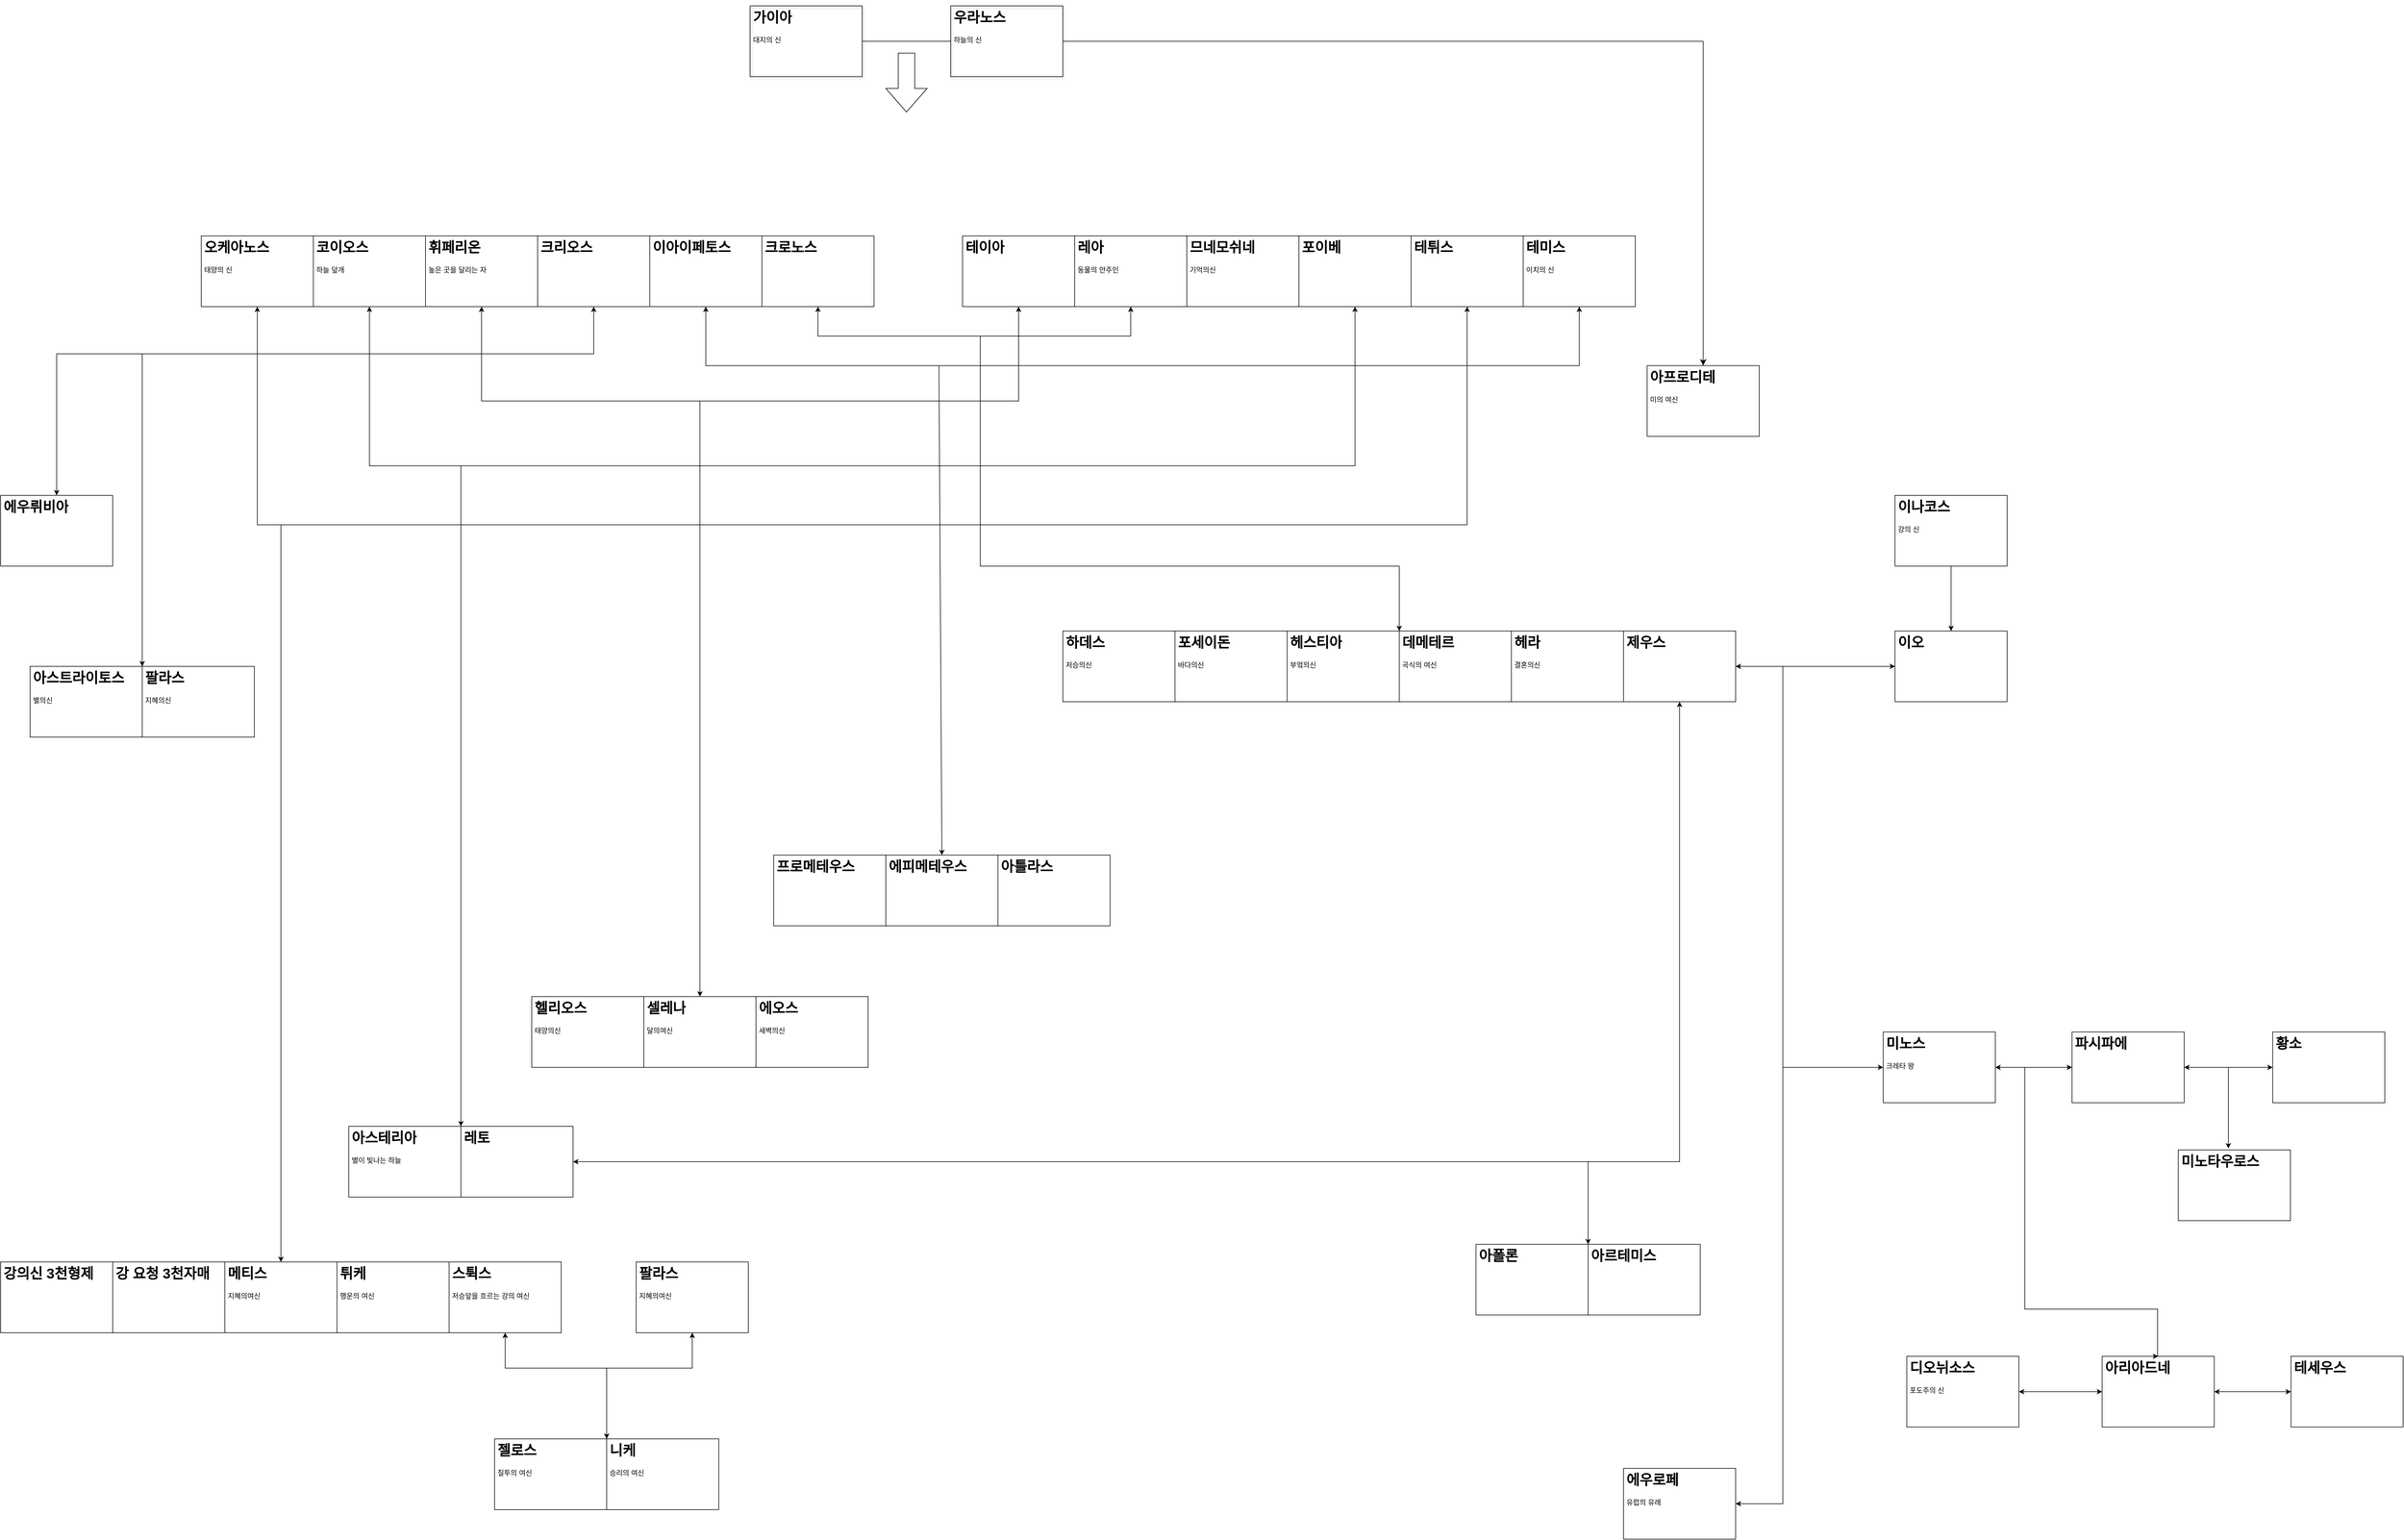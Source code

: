 <mxfile version="20.7.4" type="github">
  <diagram id="iCPAEJlE4XdvNPsYvM_N" name="페이지-1">
    <mxGraphModel dx="8844" dy="5066" grid="1" gridSize="10" guides="1" tooltips="1" connect="1" arrows="1" fold="1" page="1" pageScale="1" pageWidth="827" pageHeight="1169" math="0" shadow="0">
      <root>
        <mxCell id="0" />
        <mxCell id="1" parent="0" />
        <mxCell id="BBxYeIenQKLHBEVqydsv-35" value="" style="group" parent="1" vertex="1" connectable="0">
          <mxGeometry x="160" y="-150" width="560" height="120" as="geometry" />
        </mxCell>
        <mxCell id="BBxYeIenQKLHBEVqydsv-19" value="&lt;h1&gt;우라노스&lt;/h1&gt;&lt;div&gt;하늘의 신&lt;/div&gt;" style="text;html=1;strokeColor=#000000;fillColor=none;spacing=5;spacingTop=-20;whiteSpace=wrap;overflow=hidden;rounded=0;shadow=1;" parent="BBxYeIenQKLHBEVqydsv-35" vertex="1">
          <mxGeometry x="370" width="190" height="120" as="geometry" />
        </mxCell>
        <mxCell id="BBxYeIenQKLHBEVqydsv-18" value="&lt;h1&gt;가이아&lt;/h1&gt;&lt;div&gt;대지의 신&lt;/div&gt;" style="text;html=1;strokeColor=#000000;fillColor=none;spacing=5;spacingTop=-20;whiteSpace=wrap;overflow=hidden;rounded=0;shadow=1;" parent="BBxYeIenQKLHBEVqydsv-35" vertex="1">
          <mxGeometry x="30" width="190" height="120" as="geometry" />
        </mxCell>
        <mxCell id="BBxYeIenQKLHBEVqydsv-52" value="" style="endArrow=none;html=1;rounded=0;entryX=0;entryY=0.5;entryDx=0;entryDy=0;exitX=1;exitY=0.5;exitDx=0;exitDy=0;" parent="BBxYeIenQKLHBEVqydsv-35" source="BBxYeIenQKLHBEVqydsv-18" target="BBxYeIenQKLHBEVqydsv-19" edge="1">
          <mxGeometry width="50" height="50" relative="1" as="geometry">
            <mxPoint x="350" y="510" as="sourcePoint" />
            <mxPoint x="400" y="460" as="targetPoint" />
          </mxGeometry>
        </mxCell>
        <mxCell id="BBxYeIenQKLHBEVqydsv-44" value="&lt;h1&gt;아프로디테&lt;/h1&gt;&lt;div&gt;미의 여신&lt;/div&gt;" style="text;html=1;strokeColor=default;fillColor=none;spacing=5;spacingTop=-20;whiteSpace=wrap;overflow=hidden;rounded=0;shadow=0;" parent="1" vertex="1">
          <mxGeometry x="1710" y="460" width="190" height="120" as="geometry" />
        </mxCell>
        <mxCell id="BBxYeIenQKLHBEVqydsv-45" value="" style="edgeStyle=segmentEdgeStyle;endArrow=classic;html=1;curved=0;rounded=0;endSize=8;startSize=8;entryX=0.5;entryY=0;entryDx=0;entryDy=0;exitX=1;exitY=0.5;exitDx=0;exitDy=0;" parent="1" source="BBxYeIenQKLHBEVqydsv-19" target="BBxYeIenQKLHBEVqydsv-44" edge="1">
          <mxGeometry width="50" height="50" relative="1" as="geometry">
            <mxPoint x="410" y="570" as="sourcePoint" />
            <mxPoint x="460" y="520" as="targetPoint" />
          </mxGeometry>
        </mxCell>
        <mxCell id="BBxYeIenQKLHBEVqydsv-13" value="&lt;h1&gt;레아&lt;/h1&gt;&lt;div&gt;동물의 안주인&lt;/div&gt;" style="text;html=1;strokeColor=#000000;fillColor=none;spacing=5;spacingTop=-20;whiteSpace=wrap;overflow=hidden;rounded=0;shadow=0;container=0;" parent="1" vertex="1">
          <mxGeometry x="740" y="240" width="190" height="120" as="geometry" />
        </mxCell>
        <mxCell id="BBxYeIenQKLHBEVqydsv-14" value="&lt;h1&gt;므네모쉬네&lt;/h1&gt;&lt;div&gt;기억의신&lt;/div&gt;" style="text;html=1;strokeColor=#000000;fillColor=none;spacing=5;spacingTop=-20;whiteSpace=wrap;overflow=hidden;rounded=0;shadow=0;container=0;" parent="1" vertex="1">
          <mxGeometry x="930" y="240" width="190" height="120" as="geometry" />
        </mxCell>
        <mxCell id="BBxYeIenQKLHBEVqydsv-15" value="&lt;h1&gt;포이베&lt;/h1&gt;" style="text;html=1;strokeColor=#000000;fillColor=none;spacing=5;spacingTop=-20;whiteSpace=wrap;overflow=hidden;rounded=0;shadow=0;container=0;" parent="1" vertex="1">
          <mxGeometry x="1120" y="240" width="190" height="120" as="geometry" />
        </mxCell>
        <mxCell id="BBxYeIenQKLHBEVqydsv-16" value="&lt;h1&gt;테튀스&lt;/h1&gt;" style="text;html=1;strokeColor=#000000;fillColor=none;spacing=5;spacingTop=-20;whiteSpace=wrap;overflow=hidden;rounded=0;shadow=0;container=0;" parent="1" vertex="1">
          <mxGeometry x="1310" y="240" width="190" height="120" as="geometry" />
        </mxCell>
        <mxCell id="BBxYeIenQKLHBEVqydsv-17" value="&lt;h1&gt;테미스&lt;/h1&gt;&lt;div&gt;이치의 신&lt;/div&gt;" style="text;html=1;strokeColor=#000000;fillColor=none;spacing=5;spacingTop=-20;whiteSpace=wrap;overflow=hidden;rounded=0;shadow=0;container=0;" parent="1" vertex="1">
          <mxGeometry x="1500" y="240" width="190" height="120" as="geometry" />
        </mxCell>
        <mxCell id="BBxYeIenQKLHBEVqydsv-63" style="edgeStyle=elbowEdgeStyle;rounded=0;orthogonalLoop=1;jettySize=auto;html=1;exitX=0.5;exitY=1;exitDx=0;exitDy=0;entryX=0.5;entryY=1;entryDx=0;entryDy=0;startArrow=classic;startFill=1;endArrow=classic;endFill=1;" parent="1" source="BBxYeIenQKLHBEVqydsv-8" target="BBxYeIenQKLHBEVqydsv-12" edge="1">
          <mxGeometry relative="1" as="geometry">
            <Array as="points">
              <mxPoint x="210" y="520" />
            </Array>
          </mxGeometry>
        </mxCell>
        <mxCell id="BBxYeIenQKLHBEVqydsv-8" value="&lt;h1&gt;휘페리온&lt;/h1&gt;&lt;p&gt;높은 곳을 달리는 자&lt;/p&gt;" style="text;html=1;strokeColor=#000000;fillColor=none;spacing=5;spacingTop=-20;whiteSpace=wrap;overflow=hidden;rounded=0;container=0;" parent="1" vertex="1">
          <mxGeometry x="-360" y="240" width="190" height="120" as="geometry" />
        </mxCell>
        <mxCell id="BBxYeIenQKLHBEVqydsv-69" style="edgeStyle=orthogonalEdgeStyle;rounded=0;orthogonalLoop=1;jettySize=auto;html=1;exitX=0.5;exitY=1;exitDx=0;exitDy=0;entryX=0.5;entryY=0;entryDx=0;entryDy=0;startArrow=classic;startFill=1;endArrow=classic;endFill=1;elbow=vertical;" parent="1" source="BBxYeIenQKLHBEVqydsv-9" target="BBxYeIenQKLHBEVqydsv-68" edge="1">
          <mxGeometry relative="1" as="geometry">
            <Array as="points">
              <mxPoint x="-75" y="440" />
              <mxPoint x="-985" y="440" />
            </Array>
          </mxGeometry>
        </mxCell>
        <mxCell id="BBxYeIenQKLHBEVqydsv-9" value="&lt;h1&gt;크리오스&lt;/h1&gt;&lt;p&gt;&lt;br&gt;&lt;/p&gt;" style="text;html=1;strokeColor=#000000;fillColor=none;spacing=5;spacingTop=-20;whiteSpace=wrap;overflow=hidden;rounded=0;container=0;" parent="1" vertex="1">
          <mxGeometry x="-170" y="240" width="190" height="120" as="geometry" />
        </mxCell>
        <mxCell id="BBxYeIenQKLHBEVqydsv-61" style="edgeStyle=elbowEdgeStyle;rounded=0;orthogonalLoop=1;jettySize=auto;elbow=vertical;html=1;exitX=0.5;exitY=1;exitDx=0;exitDy=0;entryX=0.5;entryY=1;entryDx=0;entryDy=0;startArrow=classic;startFill=1;endArrow=classic;endFill=1;" parent="1" source="BBxYeIenQKLHBEVqydsv-6" target="BBxYeIenQKLHBEVqydsv-16" edge="1">
          <mxGeometry relative="1" as="geometry">
            <Array as="points">
              <mxPoint x="390" y="730" />
            </Array>
          </mxGeometry>
        </mxCell>
        <mxCell id="BBxYeIenQKLHBEVqydsv-6" value="&lt;h1&gt;오케아노스&lt;/h1&gt;&lt;p&gt;태양의 신&lt;/p&gt;" style="text;html=1;strokeColor=#000000;fillColor=none;spacing=5;spacingTop=-20;whiteSpace=wrap;overflow=hidden;rounded=0;container=0;" parent="1" vertex="1">
          <mxGeometry x="-740" y="240" width="190" height="120" as="geometry" />
        </mxCell>
        <mxCell id="BBxYeIenQKLHBEVqydsv-62" style="edgeStyle=elbowEdgeStyle;rounded=0;orthogonalLoop=1;jettySize=auto;html=1;exitX=0.5;exitY=1;exitDx=0;exitDy=0;entryX=0.5;entryY=1;entryDx=0;entryDy=0;startArrow=classic;startFill=1;endArrow=classic;endFill=1;" parent="1" source="BBxYeIenQKLHBEVqydsv-7" target="BBxYeIenQKLHBEVqydsv-15" edge="1">
          <mxGeometry relative="1" as="geometry">
            <Array as="points">
              <mxPoint x="400" y="630" />
            </Array>
          </mxGeometry>
        </mxCell>
        <mxCell id="BBxYeIenQKLHBEVqydsv-7" value="&lt;h1&gt;코이오스&lt;/h1&gt;&lt;p&gt;하늘 덮개&lt;/p&gt;" style="text;html=1;strokeColor=#000000;fillColor=none;spacing=5;spacingTop=-20;whiteSpace=wrap;overflow=hidden;rounded=0;container=0;" parent="1" vertex="1">
          <mxGeometry x="-550" y="240" width="190" height="120" as="geometry" />
        </mxCell>
        <mxCell id="BBxYeIenQKLHBEVqydsv-64" style="edgeStyle=elbowEdgeStyle;rounded=0;orthogonalLoop=1;jettySize=auto;elbow=vertical;html=1;exitX=0.5;exitY=1;exitDx=0;exitDy=0;entryX=0.5;entryY=1;entryDx=0;entryDy=0;startArrow=classic;startFill=1;endArrow=classic;endFill=1;" parent="1" source="BBxYeIenQKLHBEVqydsv-10" target="BBxYeIenQKLHBEVqydsv-17" edge="1">
          <mxGeometry relative="1" as="geometry">
            <Array as="points">
              <mxPoint x="870" y="460" />
            </Array>
          </mxGeometry>
        </mxCell>
        <mxCell id="BBxYeIenQKLHBEVqydsv-65" style="edgeStyle=elbowEdgeStyle;rounded=0;orthogonalLoop=1;jettySize=auto;elbow=vertical;html=1;exitX=0.5;exitY=1;exitDx=0;exitDy=0;entryX=0.5;entryY=1;entryDx=0;entryDy=0;startArrow=classic;startFill=1;endArrow=classic;endFill=1;" parent="1" source="BBxYeIenQKLHBEVqydsv-11" target="BBxYeIenQKLHBEVqydsv-13" edge="1">
          <mxGeometry relative="1" as="geometry">
            <Array as="points">
              <mxPoint x="580" y="410" />
            </Array>
          </mxGeometry>
        </mxCell>
        <mxCell id="BBxYeIenQKLHBEVqydsv-66" value="" style="html=1;shadow=0;dashed=0;align=center;verticalAlign=middle;shape=mxgraph.arrows2.arrow;dy=0.6;dx=40;direction=south;notch=0;strokeColor=default;" parent="1" vertex="1">
          <mxGeometry x="420" y="-70" width="70" height="100" as="geometry" />
        </mxCell>
        <mxCell id="BBxYeIenQKLHBEVqydsv-68" value="&lt;h1&gt;에우뤼비아&lt;/h1&gt;" style="text;html=1;strokeColor=default;fillColor=none;spacing=5;spacingTop=-20;whiteSpace=wrap;overflow=hidden;rounded=0;shadow=0;" parent="1" vertex="1">
          <mxGeometry x="-1080" y="680" width="190" height="120" as="geometry" />
        </mxCell>
        <mxCell id="BBxYeIenQKLHBEVqydsv-10" value="&lt;h1&gt;이아이페토스&lt;/h1&gt;&lt;p&gt;&lt;br&gt;&lt;/p&gt;" style="text;html=1;strokeColor=#000000;fillColor=none;spacing=5;spacingTop=-20;whiteSpace=wrap;overflow=hidden;rounded=0;container=0;" parent="1" vertex="1">
          <mxGeometry x="20" y="240" width="190" height="120" as="geometry" />
        </mxCell>
        <mxCell id="BBxYeIenQKLHBEVqydsv-11" value="&lt;h1&gt;크로노스&lt;/h1&gt;" style="text;html=1;strokeColor=#000000;fillColor=none;spacing=5;spacingTop=-20;whiteSpace=wrap;overflow=hidden;rounded=0;container=0;" parent="1" vertex="1">
          <mxGeometry x="210" y="240" width="190" height="120" as="geometry" />
        </mxCell>
        <mxCell id="BBxYeIenQKLHBEVqydsv-12" value="&lt;h1&gt;테이아&lt;/h1&gt;" style="text;html=1;strokeColor=#000000;fillColor=none;spacing=5;spacingTop=-20;whiteSpace=wrap;overflow=hidden;rounded=0;shadow=0;container=0;" parent="1" vertex="1">
          <mxGeometry x="550" y="240" width="190" height="120" as="geometry" />
        </mxCell>
        <mxCell id="BBxYeIenQKLHBEVqydsv-76" style="edgeStyle=elbowEdgeStyle;rounded=0;orthogonalLoop=1;jettySize=auto;elbow=vertical;html=1;exitX=0.5;exitY=1;exitDx=0;exitDy=0;entryX=0.5;entryY=1;entryDx=0;entryDy=0;startArrow=classic;startFill=1;endArrow=classic;endFill=1;" parent="1" source="BBxYeIenQKLHBEVqydsv-74" target="BBxYeIenQKLHBEVqydsv-75" edge="1">
          <mxGeometry relative="1" as="geometry">
            <Array as="points">
              <mxPoint x="-63" y="2160" />
            </Array>
          </mxGeometry>
        </mxCell>
        <mxCell id="BBxYeIenQKLHBEVqydsv-75" value="&lt;h1&gt;팔라스&lt;/h1&gt;&lt;div&gt;지혜의여신&lt;/div&gt;" style="text;html=1;strokeColor=default;fillColor=none;spacing=5;spacingTop=-20;whiteSpace=wrap;overflow=hidden;rounded=0;shadow=0;" parent="1" vertex="1">
          <mxGeometry x="-3" y="1980" width="190" height="120" as="geometry" />
        </mxCell>
        <mxCell id="BBxYeIenQKLHBEVqydsv-77" value="&lt;h1&gt;젤로스&lt;/h1&gt;&lt;div&gt;질투의 여신&lt;/div&gt;" style="text;html=1;strokeColor=default;fillColor=none;spacing=5;spacingTop=-20;whiteSpace=wrap;overflow=hidden;rounded=0;shadow=0;" parent="1" vertex="1">
          <mxGeometry x="-243" y="2280" width="190" height="120" as="geometry" />
        </mxCell>
        <mxCell id="BBxYeIenQKLHBEVqydsv-78" value="&lt;h1&gt;니케&lt;/h1&gt;&lt;div&gt;승리의 여신&lt;/div&gt;" style="text;html=1;strokeColor=default;fillColor=none;spacing=5;spacingTop=-20;whiteSpace=wrap;overflow=hidden;rounded=0;shadow=0;" parent="1" vertex="1">
          <mxGeometry x="-53" y="2280" width="190" height="120" as="geometry" />
        </mxCell>
        <mxCell id="BBxYeIenQKLHBEVqydsv-80" value="" style="endArrow=classic;html=1;rounded=0;elbow=vertical;entryX=0.5;entryY=0;entryDx=0;entryDy=0;" parent="1" target="BBxYeIenQKLHBEVqydsv-72" edge="1">
          <mxGeometry width="50" height="50" relative="1" as="geometry">
            <mxPoint x="-605" y="730" as="sourcePoint" />
            <mxPoint x="-230" y="800" as="targetPoint" />
          </mxGeometry>
        </mxCell>
        <mxCell id="BBxYeIenQKLHBEVqydsv-81" value="" style="endArrow=classic;html=1;rounded=0;elbow=vertical;entryX=1;entryY=0;entryDx=0;entryDy=0;" parent="1" target="BBxYeIenQKLHBEVqydsv-77" edge="1">
          <mxGeometry width="50" height="50" relative="1" as="geometry">
            <mxPoint x="-53" y="2160" as="sourcePoint" />
            <mxPoint x="-203" y="1740" as="targetPoint" />
          </mxGeometry>
        </mxCell>
        <mxCell id="BBxYeIenQKLHBEVqydsv-82" value="&lt;h1&gt;아스테리아&lt;/h1&gt;&lt;div&gt;별이 빛나는 하늘&lt;/div&gt;" style="text;html=1;strokeColor=default;fillColor=none;spacing=5;spacingTop=-20;whiteSpace=wrap;overflow=hidden;rounded=0;shadow=0;" parent="1" vertex="1">
          <mxGeometry x="-490" y="1750" width="190" height="120" as="geometry" />
        </mxCell>
        <mxCell id="BBxYeIenQKLHBEVqydsv-109" style="edgeStyle=elbowEdgeStyle;rounded=0;orthogonalLoop=1;jettySize=auto;elbow=vertical;html=1;exitX=1;exitY=0.5;exitDx=0;exitDy=0;startArrow=classic;startFill=1;endArrow=classic;endFill=1;" parent="1" source="BBxYeIenQKLHBEVqydsv-84" target="BBxYeIenQKLHBEVqydsv-104" edge="1">
          <mxGeometry relative="1" as="geometry">
            <Array as="points">
              <mxPoint x="860" y="1810" />
            </Array>
          </mxGeometry>
        </mxCell>
        <mxCell id="BBxYeIenQKLHBEVqydsv-84" value="&lt;h1&gt;레토&lt;/h1&gt;" style="text;html=1;strokeColor=default;fillColor=none;spacing=5;spacingTop=-20;whiteSpace=wrap;overflow=hidden;rounded=0;shadow=0;" parent="1" vertex="1">
          <mxGeometry x="-300" y="1750" width="190" height="120" as="geometry" />
        </mxCell>
        <mxCell id="BBxYeIenQKLHBEVqydsv-85" value="" style="group" parent="1" vertex="1" connectable="0">
          <mxGeometry x="-1080" y="1980" width="950" height="120" as="geometry" />
        </mxCell>
        <mxCell id="BBxYeIenQKLHBEVqydsv-70" value="&lt;h1&gt;강의신 3천형제&lt;/h1&gt;" style="text;html=1;strokeColor=default;fillColor=none;spacing=5;spacingTop=-20;whiteSpace=wrap;overflow=hidden;rounded=0;shadow=0;" parent="BBxYeIenQKLHBEVqydsv-85" vertex="1">
          <mxGeometry width="190" height="120" as="geometry" />
        </mxCell>
        <mxCell id="BBxYeIenQKLHBEVqydsv-71" value="&lt;h1&gt;강 요청 3천자매&lt;/h1&gt;" style="text;html=1;strokeColor=default;fillColor=none;spacing=5;spacingTop=-20;whiteSpace=wrap;overflow=hidden;rounded=0;shadow=0;" parent="BBxYeIenQKLHBEVqydsv-85" vertex="1">
          <mxGeometry x="190" width="190" height="120" as="geometry" />
        </mxCell>
        <mxCell id="BBxYeIenQKLHBEVqydsv-72" value="&lt;h1&gt;메티스&lt;/h1&gt;&lt;div&gt;지혜의여신&lt;/div&gt;" style="text;html=1;strokeColor=default;fillColor=none;spacing=5;spacingTop=-20;whiteSpace=wrap;overflow=hidden;rounded=0;shadow=0;" parent="BBxYeIenQKLHBEVqydsv-85" vertex="1">
          <mxGeometry x="380" width="190" height="120" as="geometry" />
        </mxCell>
        <mxCell id="BBxYeIenQKLHBEVqydsv-73" value="&lt;h1&gt;튀케&lt;/h1&gt;&lt;div&gt;행운의 여신&lt;/div&gt;" style="text;html=1;strokeColor=default;fillColor=none;spacing=5;spacingTop=-20;whiteSpace=wrap;overflow=hidden;rounded=0;shadow=0;" parent="BBxYeIenQKLHBEVqydsv-85" vertex="1">
          <mxGeometry x="570" width="190" height="120" as="geometry" />
        </mxCell>
        <mxCell id="BBxYeIenQKLHBEVqydsv-74" value="&lt;h1&gt;스튁스&lt;/h1&gt;&lt;div&gt;저승앞을 흐르는 강의 여신&lt;/div&gt;" style="text;html=1;strokeColor=default;fillColor=none;spacing=5;spacingTop=-20;whiteSpace=wrap;overflow=hidden;rounded=0;shadow=0;" parent="BBxYeIenQKLHBEVqydsv-85" vertex="1">
          <mxGeometry x="760" width="190" height="120" as="geometry" />
        </mxCell>
        <mxCell id="BBxYeIenQKLHBEVqydsv-86" value="" style="endArrow=classic;html=1;rounded=0;elbow=vertical;entryX=0;entryY=0;entryDx=0;entryDy=0;" parent="1" target="BBxYeIenQKLHBEVqydsv-84" edge="1">
          <mxGeometry width="50" height="50" relative="1" as="geometry">
            <mxPoint x="-300" y="630" as="sourcePoint" />
            <mxPoint x="-170" y="1160" as="targetPoint" />
          </mxGeometry>
        </mxCell>
        <mxCell id="BBxYeIenQKLHBEVqydsv-87" value="&lt;h1&gt;헬리오스&lt;/h1&gt;&lt;div&gt;태양의신&lt;/div&gt;" style="text;html=1;strokeColor=default;fillColor=none;spacing=5;spacingTop=-20;whiteSpace=wrap;overflow=hidden;rounded=0;shadow=0;" parent="1" vertex="1">
          <mxGeometry x="-180" y="1530" width="190" height="120" as="geometry" />
        </mxCell>
        <mxCell id="BBxYeIenQKLHBEVqydsv-88" value="&lt;h1&gt;셀레나&lt;/h1&gt;&lt;div&gt;달의여신&lt;/div&gt;" style="text;html=1;strokeColor=default;fillColor=none;spacing=5;spacingTop=-20;whiteSpace=wrap;overflow=hidden;rounded=0;shadow=0;" parent="1" vertex="1">
          <mxGeometry x="10" y="1530" width="190" height="120" as="geometry" />
        </mxCell>
        <mxCell id="BBxYeIenQKLHBEVqydsv-89" value="&lt;h1&gt;에오스&lt;/h1&gt;&lt;div&gt;새벽의신&lt;/div&gt;" style="text;html=1;strokeColor=default;fillColor=none;spacing=5;spacingTop=-20;whiteSpace=wrap;overflow=hidden;rounded=0;shadow=0;" parent="1" vertex="1">
          <mxGeometry x="200" y="1530" width="190" height="120" as="geometry" />
        </mxCell>
        <mxCell id="BBxYeIenQKLHBEVqydsv-90" value="" style="endArrow=classic;html=1;rounded=0;elbow=vertical;" parent="1" target="BBxYeIenQKLHBEVqydsv-88" edge="1">
          <mxGeometry width="50" height="50" relative="1" as="geometry">
            <mxPoint x="105" y="520" as="sourcePoint" />
            <mxPoint x="-450" y="1210" as="targetPoint" />
          </mxGeometry>
        </mxCell>
        <mxCell id="BBxYeIenQKLHBEVqydsv-91" value="&lt;h1&gt;아스트라이토스&lt;/h1&gt;&lt;div&gt;별의신&lt;/div&gt;" style="text;html=1;strokeColor=default;fillColor=none;spacing=5;spacingTop=-20;whiteSpace=wrap;overflow=hidden;rounded=0;shadow=0;" parent="1" vertex="1">
          <mxGeometry x="-1030" y="970" width="190" height="120" as="geometry" />
        </mxCell>
        <mxCell id="BBxYeIenQKLHBEVqydsv-92" value="&lt;h1&gt;팔라스&lt;/h1&gt;&lt;div&gt;지혜의신&lt;/div&gt;" style="text;html=1;strokeColor=default;fillColor=none;spacing=5;spacingTop=-20;whiteSpace=wrap;overflow=hidden;rounded=0;shadow=0;" parent="1" vertex="1">
          <mxGeometry x="-840" y="970" width="190" height="120" as="geometry" />
        </mxCell>
        <mxCell id="BBxYeIenQKLHBEVqydsv-93" value="" style="endArrow=classic;html=1;rounded=0;elbow=vertical;entryX=0;entryY=0;entryDx=0;entryDy=0;" parent="1" target="BBxYeIenQKLHBEVqydsv-92" edge="1">
          <mxGeometry width="50" height="50" relative="1" as="geometry">
            <mxPoint x="-840" y="440" as="sourcePoint" />
            <mxPoint x="-980" y="1480" as="targetPoint" />
          </mxGeometry>
        </mxCell>
        <mxCell id="BBxYeIenQKLHBEVqydsv-97" value="" style="group" parent="1" vertex="1" connectable="0">
          <mxGeometry x="230" y="1290" width="570" height="120" as="geometry" />
        </mxCell>
        <mxCell id="BBxYeIenQKLHBEVqydsv-94" value="&lt;h1&gt;프로메테우스&lt;/h1&gt;" style="text;html=1;strokeColor=default;fillColor=none;spacing=5;spacingTop=-20;whiteSpace=wrap;overflow=hidden;rounded=0;shadow=0;" parent="BBxYeIenQKLHBEVqydsv-97" vertex="1">
          <mxGeometry width="190" height="120" as="geometry" />
        </mxCell>
        <mxCell id="BBxYeIenQKLHBEVqydsv-95" value="&lt;h1&gt;에피메테우스&lt;/h1&gt;" style="text;html=1;strokeColor=default;fillColor=none;spacing=5;spacingTop=-20;whiteSpace=wrap;overflow=hidden;rounded=0;shadow=0;" parent="BBxYeIenQKLHBEVqydsv-97" vertex="1">
          <mxGeometry x="190" width="190" height="120" as="geometry" />
        </mxCell>
        <mxCell id="BBxYeIenQKLHBEVqydsv-96" value="&lt;h1&gt;아틀라스&lt;/h1&gt;" style="text;html=1;strokeColor=default;fillColor=none;spacing=5;spacingTop=-20;whiteSpace=wrap;overflow=hidden;rounded=0;shadow=0;" parent="BBxYeIenQKLHBEVqydsv-97" vertex="1">
          <mxGeometry x="380" width="190" height="120" as="geometry" />
        </mxCell>
        <mxCell id="BBxYeIenQKLHBEVqydsv-98" value="" style="endArrow=classic;html=1;rounded=0;elbow=vertical;entryX=0.5;entryY=0;entryDx=0;entryDy=0;" parent="1" target="BBxYeIenQKLHBEVqydsv-95" edge="1">
          <mxGeometry width="50" height="50" relative="1" as="geometry">
            <mxPoint x="510" y="460" as="sourcePoint" />
            <mxPoint x="-370" y="1290" as="targetPoint" />
          </mxGeometry>
        </mxCell>
        <mxCell id="BBxYeIenQKLHBEVqydsv-105" value="" style="group" parent="1" vertex="1" connectable="0">
          <mxGeometry x="720" y="910" width="1140" height="120" as="geometry" />
        </mxCell>
        <mxCell id="BBxYeIenQKLHBEVqydsv-99" value="&lt;h1&gt;하데스&lt;/h1&gt;&lt;div&gt;저승의신&lt;/div&gt;" style="text;html=1;strokeColor=default;fillColor=none;spacing=5;spacingTop=-20;whiteSpace=wrap;overflow=hidden;rounded=0;shadow=0;" parent="BBxYeIenQKLHBEVqydsv-105" vertex="1">
          <mxGeometry width="190" height="120" as="geometry" />
        </mxCell>
        <mxCell id="BBxYeIenQKLHBEVqydsv-100" value="&lt;h1&gt;포세이돈&lt;/h1&gt;&lt;div&gt;바다의신&lt;/div&gt;" style="text;html=1;strokeColor=default;fillColor=none;spacing=5;spacingTop=-20;whiteSpace=wrap;overflow=hidden;rounded=0;shadow=0;" parent="BBxYeIenQKLHBEVqydsv-105" vertex="1">
          <mxGeometry x="190" width="190" height="120" as="geometry" />
        </mxCell>
        <mxCell id="BBxYeIenQKLHBEVqydsv-101" value="&lt;h1&gt;헤스티아&lt;/h1&gt;&lt;div&gt;부엌의신&lt;/div&gt;" style="text;html=1;strokeColor=default;fillColor=none;spacing=5;spacingTop=-20;whiteSpace=wrap;overflow=hidden;rounded=0;shadow=0;" parent="BBxYeIenQKLHBEVqydsv-105" vertex="1">
          <mxGeometry x="380" width="190" height="120" as="geometry" />
        </mxCell>
        <mxCell id="BBxYeIenQKLHBEVqydsv-102" value="&lt;h1&gt;데메테르&lt;/h1&gt;&lt;div&gt;곡식의 여신&lt;/div&gt;" style="text;html=1;strokeColor=default;fillColor=none;spacing=5;spacingTop=-20;whiteSpace=wrap;overflow=hidden;rounded=0;shadow=0;" parent="BBxYeIenQKLHBEVqydsv-105" vertex="1">
          <mxGeometry x="570" width="190" height="120" as="geometry" />
        </mxCell>
        <mxCell id="BBxYeIenQKLHBEVqydsv-103" value="&lt;h1&gt;헤라&lt;/h1&gt;&lt;div&gt;결혼의신&lt;/div&gt;" style="text;html=1;strokeColor=default;fillColor=none;spacing=5;spacingTop=-20;whiteSpace=wrap;overflow=hidden;rounded=0;shadow=0;" parent="BBxYeIenQKLHBEVqydsv-105" vertex="1">
          <mxGeometry x="760" width="190" height="120" as="geometry" />
        </mxCell>
        <mxCell id="BBxYeIenQKLHBEVqydsv-104" value="&lt;h1&gt;제우스&lt;/h1&gt;" style="text;html=1;strokeColor=default;fillColor=none;spacing=5;spacingTop=-20;whiteSpace=wrap;overflow=hidden;rounded=0;shadow=0;" parent="BBxYeIenQKLHBEVqydsv-105" vertex="1">
          <mxGeometry x="950" width="190" height="120" as="geometry" />
        </mxCell>
        <mxCell id="BBxYeIenQKLHBEVqydsv-106" value="" style="endArrow=classic;html=1;rounded=0;elbow=vertical;entryX=0;entryY=0;entryDx=0;entryDy=0;" parent="1" target="BBxYeIenQKLHBEVqydsv-102" edge="1">
          <mxGeometry width="50" height="50" relative="1" as="geometry">
            <mxPoint x="580" y="410" as="sourcePoint" />
            <mxPoint x="770" y="1070" as="targetPoint" />
            <Array as="points">
              <mxPoint x="580" y="800" />
              <mxPoint x="1290" y="800" />
            </Array>
          </mxGeometry>
        </mxCell>
        <mxCell id="BBxYeIenQKLHBEVqydsv-112" value="" style="group" parent="1" vertex="1" connectable="0">
          <mxGeometry x="1420" y="1950" width="380" height="120" as="geometry" />
        </mxCell>
        <mxCell id="BBxYeIenQKLHBEVqydsv-110" value="&lt;h1&gt;아폴론&lt;/h1&gt;" style="text;html=1;strokeColor=default;fillColor=none;spacing=5;spacingTop=-20;whiteSpace=wrap;overflow=hidden;rounded=0;shadow=0;" parent="BBxYeIenQKLHBEVqydsv-112" vertex="1">
          <mxGeometry width="190" height="120" as="geometry" />
        </mxCell>
        <mxCell id="BBxYeIenQKLHBEVqydsv-111" value="&lt;h1&gt;아르테미스&lt;/h1&gt;" style="text;html=1;strokeColor=default;fillColor=none;spacing=5;spacingTop=-20;whiteSpace=wrap;overflow=hidden;rounded=0;shadow=0;" parent="BBxYeIenQKLHBEVqydsv-112" vertex="1">
          <mxGeometry x="190" width="190" height="120" as="geometry" />
        </mxCell>
        <mxCell id="BBxYeIenQKLHBEVqydsv-113" value="" style="endArrow=classic;html=1;rounded=0;elbow=vertical;entryX=0;entryY=0;entryDx=0;entryDy=0;" parent="1" target="BBxYeIenQKLHBEVqydsv-111" edge="1">
          <mxGeometry width="50" height="50" relative="1" as="geometry">
            <mxPoint x="1610" y="1810" as="sourcePoint" />
            <mxPoint x="520" y="1540" as="targetPoint" />
          </mxGeometry>
        </mxCell>
        <mxCell id="c61SIrS4Lav4ss62_lrH-1" value="&lt;h1&gt;에우로페&lt;/h1&gt;&lt;div&gt;유럽의 유례&lt;/div&gt;" style="text;html=1;strokeColor=default;fillColor=none;spacing=5;spacingTop=-20;whiteSpace=wrap;overflow=hidden;rounded=0;" vertex="1" parent="1">
          <mxGeometry x="1670" y="2330" width="190" height="120" as="geometry" />
        </mxCell>
        <mxCell id="c61SIrS4Lav4ss62_lrH-4" style="edgeStyle=orthogonalEdgeStyle;rounded=0;orthogonalLoop=1;jettySize=auto;html=1;exitX=1;exitY=0.5;exitDx=0;exitDy=0;entryX=1;entryY=0.5;entryDx=0;entryDy=0;" edge="1" parent="1" source="BBxYeIenQKLHBEVqydsv-104" target="c61SIrS4Lav4ss62_lrH-1">
          <mxGeometry relative="1" as="geometry">
            <Array as="points">
              <mxPoint x="1940" y="970" />
              <mxPoint x="1940" y="2390" />
            </Array>
          </mxGeometry>
        </mxCell>
        <mxCell id="c61SIrS4Lav4ss62_lrH-5" value="&lt;h1&gt;미노스&lt;/h1&gt;&lt;div&gt;크레타 왕&lt;/div&gt;" style="text;html=1;strokeColor=default;fillColor=none;spacing=5;spacingTop=-20;whiteSpace=wrap;overflow=hidden;rounded=0;" vertex="1" parent="1">
          <mxGeometry x="2110" y="1590" width="190" height="120" as="geometry" />
        </mxCell>
        <mxCell id="c61SIrS4Lav4ss62_lrH-6" value="" style="endArrow=classic;html=1;rounded=0;entryX=0;entryY=0.5;entryDx=0;entryDy=0;" edge="1" parent="1" target="c61SIrS4Lav4ss62_lrH-5">
          <mxGeometry width="50" height="50" relative="1" as="geometry">
            <mxPoint x="1940" y="1650" as="sourcePoint" />
            <mxPoint x="540" y="1740" as="targetPoint" />
          </mxGeometry>
        </mxCell>
        <mxCell id="c61SIrS4Lav4ss62_lrH-7" value="&lt;h1&gt;파시파에&lt;/h1&gt;" style="text;html=1;strokeColor=default;fillColor=none;spacing=5;spacingTop=-20;whiteSpace=wrap;overflow=hidden;rounded=0;" vertex="1" parent="1">
          <mxGeometry x="2430" y="1590" width="190" height="120" as="geometry" />
        </mxCell>
        <mxCell id="c61SIrS4Lav4ss62_lrH-8" value="&lt;h1&gt;황소&lt;/h1&gt;" style="text;html=1;strokeColor=default;fillColor=none;spacing=5;spacingTop=-20;whiteSpace=wrap;overflow=hidden;rounded=0;" vertex="1" parent="1">
          <mxGeometry x="2770" y="1590" width="190" height="120" as="geometry" />
        </mxCell>
        <mxCell id="c61SIrS4Lav4ss62_lrH-9" value="" style="endArrow=classic;startArrow=classic;html=1;rounded=0;exitX=1;exitY=0.5;exitDx=0;exitDy=0;" edge="1" parent="1" source="c61SIrS4Lav4ss62_lrH-5" target="c61SIrS4Lav4ss62_lrH-7">
          <mxGeometry width="50" height="50" relative="1" as="geometry">
            <mxPoint x="1830" y="1630" as="sourcePoint" />
            <mxPoint x="1880" y="1580" as="targetPoint" />
          </mxGeometry>
        </mxCell>
        <mxCell id="c61SIrS4Lav4ss62_lrH-10" value="" style="endArrow=classic;startArrow=classic;html=1;rounded=0;entryX=0;entryY=0.5;entryDx=0;entryDy=0;exitX=1;exitY=0.5;exitDx=0;exitDy=0;" edge="1" parent="1" source="c61SIrS4Lav4ss62_lrH-7" target="c61SIrS4Lav4ss62_lrH-8">
          <mxGeometry width="50" height="50" relative="1" as="geometry">
            <mxPoint x="1830" y="1630" as="sourcePoint" />
            <mxPoint x="1880" y="1580" as="targetPoint" />
          </mxGeometry>
        </mxCell>
        <mxCell id="c61SIrS4Lav4ss62_lrH-11" value="&lt;h1&gt;미노타우로스&lt;/h1&gt;" style="text;html=1;strokeColor=default;fillColor=none;spacing=5;spacingTop=-20;whiteSpace=wrap;overflow=hidden;rounded=0;" vertex="1" parent="1">
          <mxGeometry x="2610" y="1790" width="190" height="120" as="geometry" />
        </mxCell>
        <mxCell id="c61SIrS4Lav4ss62_lrH-17" style="edgeStyle=orthogonalEdgeStyle;rounded=0;orthogonalLoop=1;jettySize=auto;html=1;shadow=0;entryX=0.5;entryY=0;entryDx=0;entryDy=0;" edge="1" parent="1" target="c61SIrS4Lav4ss62_lrH-12">
          <mxGeometry relative="1" as="geometry">
            <mxPoint x="2470" y="2200" as="targetPoint" />
            <mxPoint x="2360" y="1650" as="sourcePoint" />
            <Array as="points">
              <mxPoint x="2350" y="1650" />
              <mxPoint x="2350" y="2060" />
              <mxPoint x="2575" y="2060" />
            </Array>
          </mxGeometry>
        </mxCell>
        <mxCell id="c61SIrS4Lav4ss62_lrH-12" value="&lt;h1&gt;아리아드네&lt;/h1&gt;" style="text;html=1;strokeColor=default;fillColor=none;spacing=5;spacingTop=-20;whiteSpace=wrap;overflow=hidden;rounded=0;" vertex="1" parent="1">
          <mxGeometry x="2481" y="2140" width="190" height="120" as="geometry" />
        </mxCell>
        <mxCell id="c61SIrS4Lav4ss62_lrH-13" value="" style="endArrow=classic;html=1;rounded=0;entryX=0.447;entryY=-0.021;entryDx=0;entryDy=0;entryPerimeter=0;" edge="1" parent="1" target="c61SIrS4Lav4ss62_lrH-11">
          <mxGeometry width="50" height="50" relative="1" as="geometry">
            <mxPoint x="2695" y="1650" as="sourcePoint" />
            <mxPoint x="2560" y="1420" as="targetPoint" />
          </mxGeometry>
        </mxCell>
        <mxCell id="c61SIrS4Lav4ss62_lrH-14" value="&lt;h1&gt;테세우스&lt;/h1&gt;" style="text;html=1;strokeColor=default;fillColor=none;spacing=5;spacingTop=-20;whiteSpace=wrap;overflow=hidden;rounded=0;" vertex="1" parent="1">
          <mxGeometry x="2801" y="2140" width="190" height="120" as="geometry" />
        </mxCell>
        <mxCell id="c61SIrS4Lav4ss62_lrH-15" value="" style="endArrow=classic;startArrow=classic;html=1;rounded=0;entryX=0;entryY=0.5;entryDx=0;entryDy=0;exitX=1;exitY=0.5;exitDx=0;exitDy=0;" edge="1" parent="1" source="c61SIrS4Lav4ss62_lrH-12" target="c61SIrS4Lav4ss62_lrH-14">
          <mxGeometry width="50" height="50" relative="1" as="geometry">
            <mxPoint x="2541" y="2460" as="sourcePoint" />
            <mxPoint x="2591" y="2410" as="targetPoint" />
          </mxGeometry>
        </mxCell>
        <mxCell id="c61SIrS4Lav4ss62_lrH-18" value="&lt;h1&gt;디오뉘소스&lt;/h1&gt;&lt;div&gt;포도주의 신&lt;/div&gt;" style="text;html=1;strokeColor=default;fillColor=none;spacing=5;spacingTop=-20;whiteSpace=wrap;overflow=hidden;rounded=0;" vertex="1" parent="1">
          <mxGeometry x="2150" y="2140" width="190" height="120" as="geometry" />
        </mxCell>
        <mxCell id="c61SIrS4Lav4ss62_lrH-19" value="" style="endArrow=classic;startArrow=classic;html=1;rounded=0;shadow=0;entryX=0;entryY=0.5;entryDx=0;entryDy=0;exitX=1;exitY=0.5;exitDx=0;exitDy=0;" edge="1" parent="1" source="c61SIrS4Lav4ss62_lrH-18" target="c61SIrS4Lav4ss62_lrH-12">
          <mxGeometry width="50" height="50" relative="1" as="geometry">
            <mxPoint x="2430" y="2410" as="sourcePoint" />
            <mxPoint x="2480" y="2360" as="targetPoint" />
          </mxGeometry>
        </mxCell>
        <mxCell id="c61SIrS4Lav4ss62_lrH-20" value="&lt;h1&gt;이오&lt;/h1&gt;" style="text;html=1;strokeColor=default;fillColor=none;spacing=5;spacingTop=-20;whiteSpace=wrap;overflow=hidden;rounded=0;" vertex="1" parent="1">
          <mxGeometry x="2130" y="910" width="190" height="120" as="geometry" />
        </mxCell>
        <mxCell id="c61SIrS4Lav4ss62_lrH-21" value="" style="endArrow=classic;startArrow=classic;html=1;rounded=0;shadow=0;exitX=1;exitY=0.5;exitDx=0;exitDy=0;entryX=0;entryY=0.5;entryDx=0;entryDy=0;" edge="1" parent="1" source="BBxYeIenQKLHBEVqydsv-104" target="c61SIrS4Lav4ss62_lrH-20">
          <mxGeometry width="50" height="50" relative="1" as="geometry">
            <mxPoint x="2190" y="1000" as="sourcePoint" />
            <mxPoint x="2240" y="950" as="targetPoint" />
          </mxGeometry>
        </mxCell>
        <mxCell id="c61SIrS4Lav4ss62_lrH-22" value="&lt;h1&gt;이나코스&lt;/h1&gt;&lt;div&gt;강의 신&lt;/div&gt;&lt;div&gt;&lt;br&gt;&lt;/div&gt;" style="text;html=1;strokeColor=default;fillColor=none;spacing=5;spacingTop=-20;whiteSpace=wrap;overflow=hidden;rounded=0;" vertex="1" parent="1">
          <mxGeometry x="2130" y="680" width="190" height="120" as="geometry" />
        </mxCell>
        <mxCell id="c61SIrS4Lav4ss62_lrH-23" value="" style="endArrow=classic;html=1;rounded=0;shadow=0;entryX=0.5;entryY=0;entryDx=0;entryDy=0;" edge="1" parent="1" source="c61SIrS4Lav4ss62_lrH-22" target="c61SIrS4Lav4ss62_lrH-20">
          <mxGeometry width="50" height="50" relative="1" as="geometry">
            <mxPoint x="2000" y="840" as="sourcePoint" />
            <mxPoint x="2050" y="790" as="targetPoint" />
          </mxGeometry>
        </mxCell>
      </root>
    </mxGraphModel>
  </diagram>
</mxfile>
